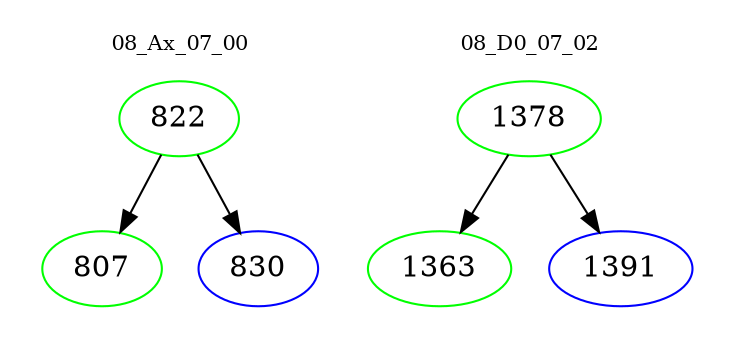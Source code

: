 digraph{
subgraph cluster_0 {
color = white
label = "08_Ax_07_00";
fontsize=10;
T0_822 [label="822", color="green"]
T0_822 -> T0_807 [color="black"]
T0_807 [label="807", color="green"]
T0_822 -> T0_830 [color="black"]
T0_830 [label="830", color="blue"]
}
subgraph cluster_1 {
color = white
label = "08_D0_07_02";
fontsize=10;
T1_1378 [label="1378", color="green"]
T1_1378 -> T1_1363 [color="black"]
T1_1363 [label="1363", color="green"]
T1_1378 -> T1_1391 [color="black"]
T1_1391 [label="1391", color="blue"]
}
}
